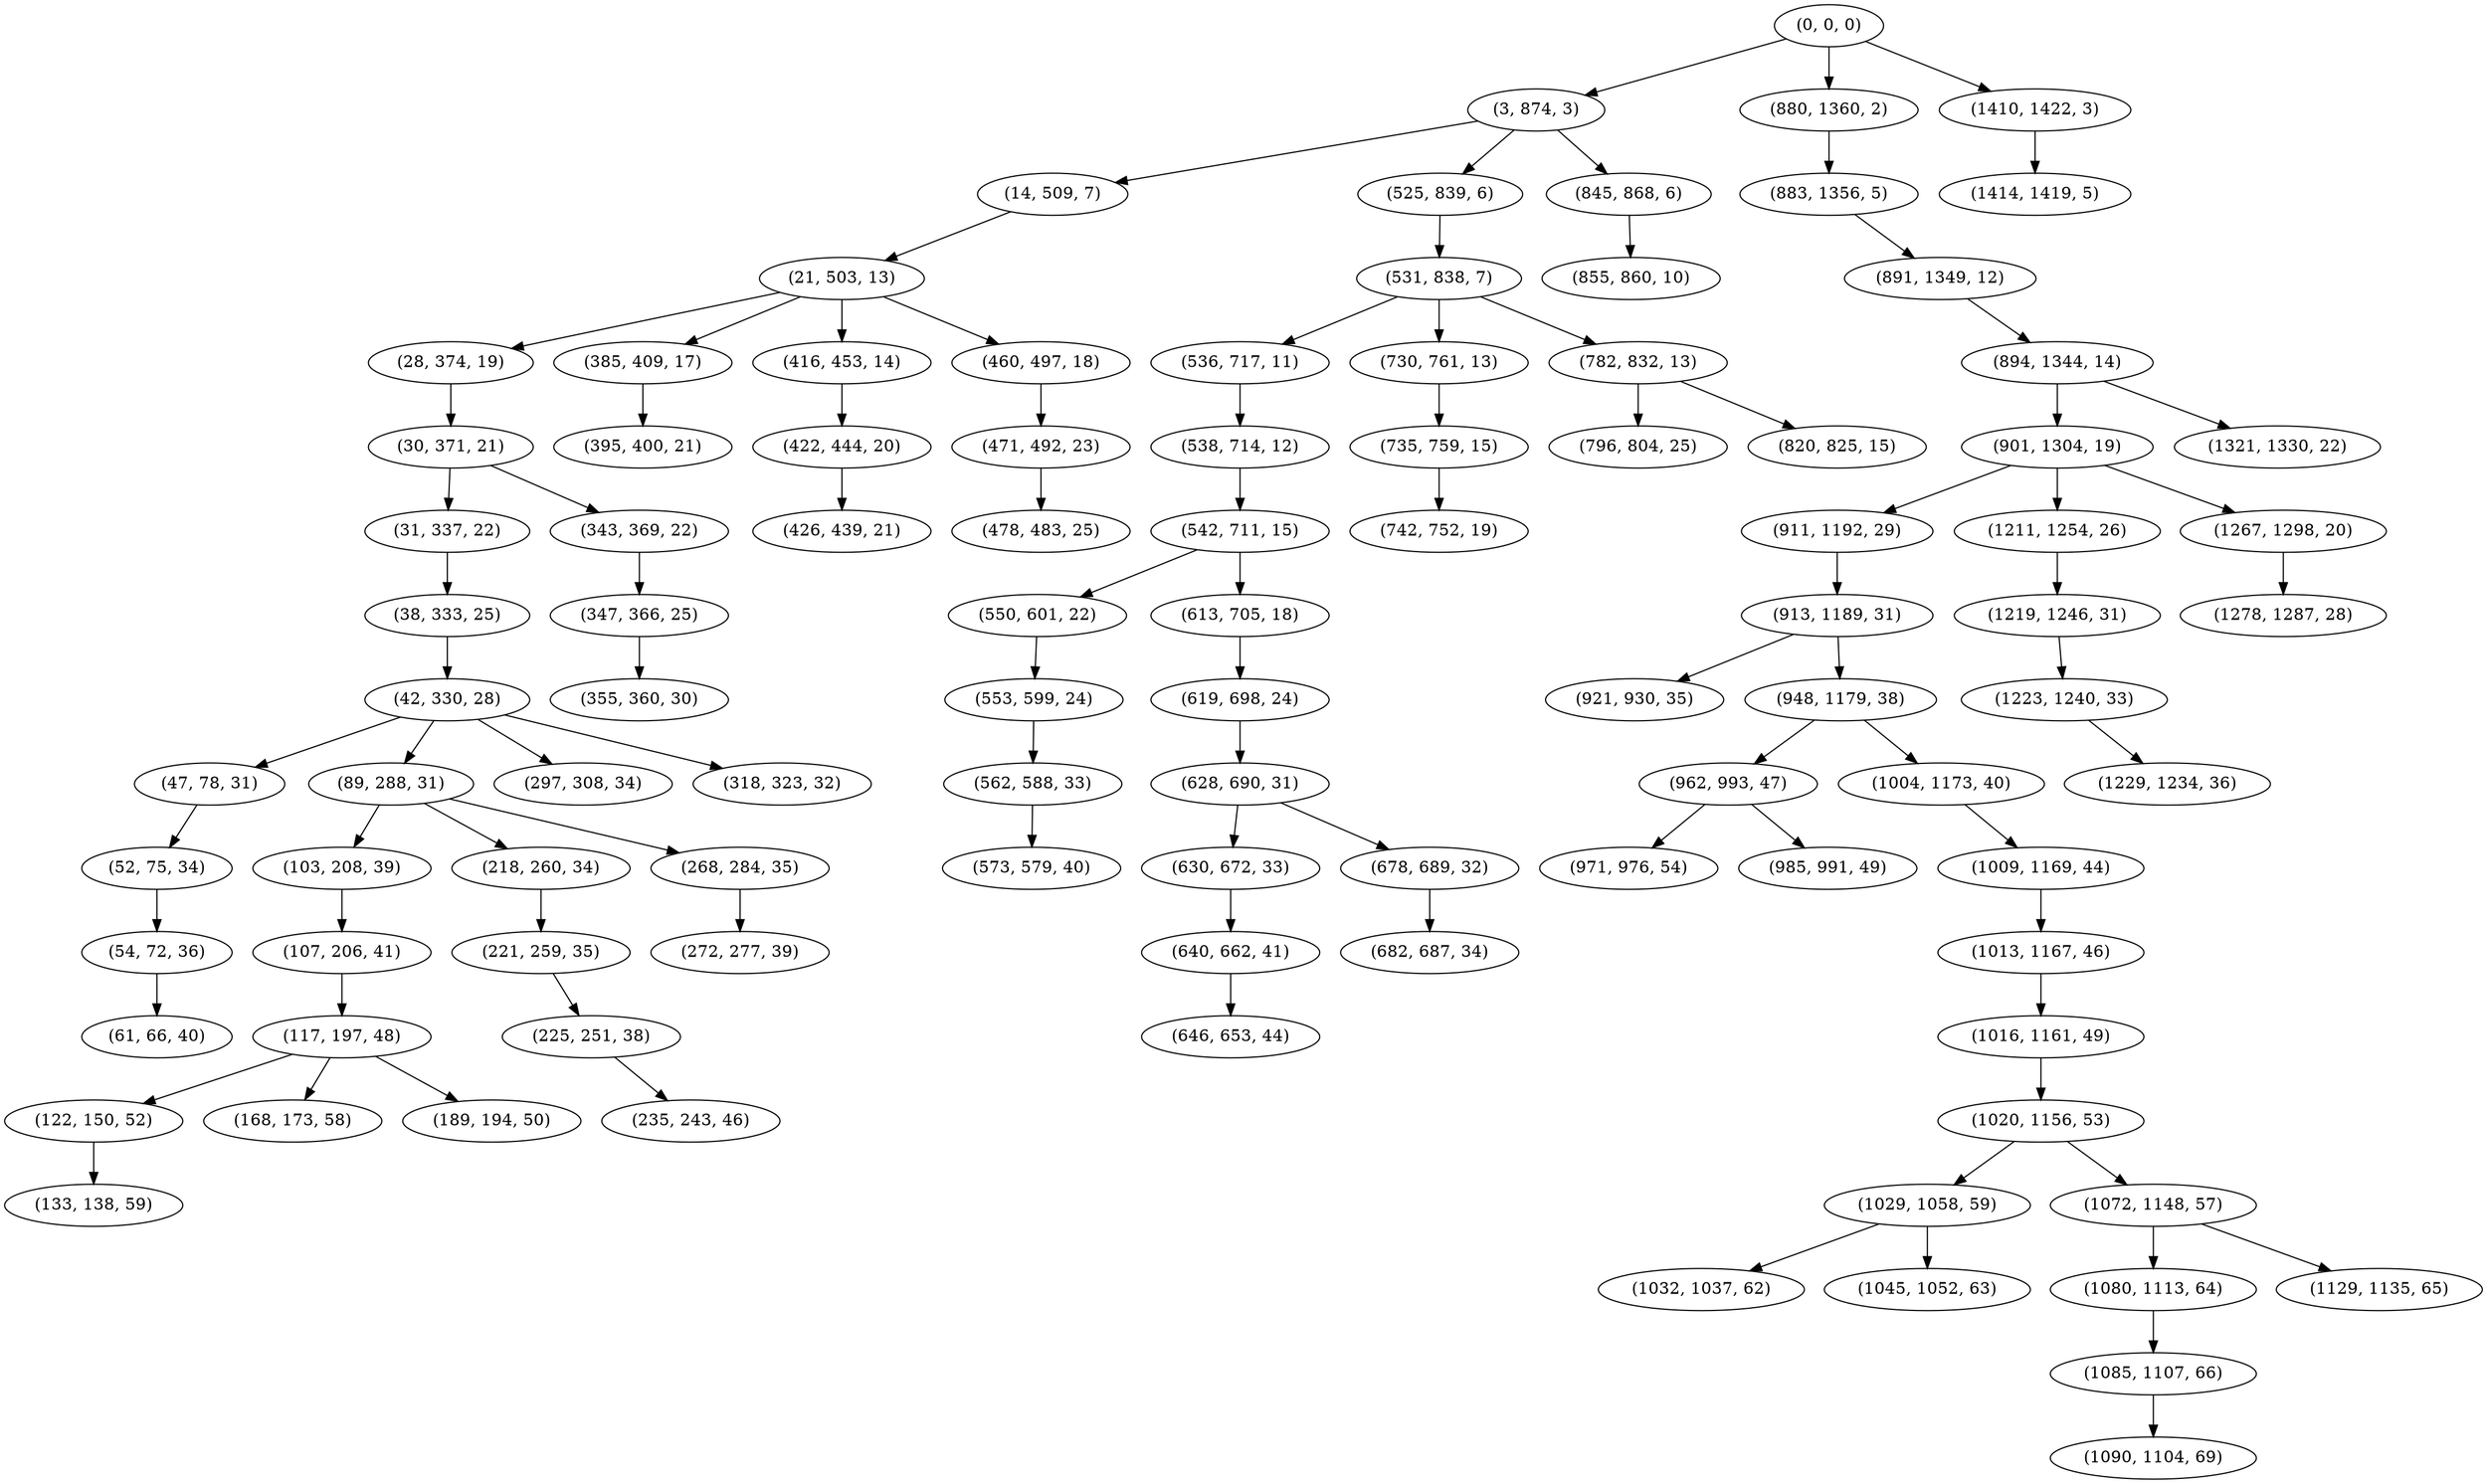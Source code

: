 digraph tree {
    "(0, 0, 0)";
    "(3, 874, 3)";
    "(14, 509, 7)";
    "(21, 503, 13)";
    "(28, 374, 19)";
    "(30, 371, 21)";
    "(31, 337, 22)";
    "(38, 333, 25)";
    "(42, 330, 28)";
    "(47, 78, 31)";
    "(52, 75, 34)";
    "(54, 72, 36)";
    "(61, 66, 40)";
    "(89, 288, 31)";
    "(103, 208, 39)";
    "(107, 206, 41)";
    "(117, 197, 48)";
    "(122, 150, 52)";
    "(133, 138, 59)";
    "(168, 173, 58)";
    "(189, 194, 50)";
    "(218, 260, 34)";
    "(221, 259, 35)";
    "(225, 251, 38)";
    "(235, 243, 46)";
    "(268, 284, 35)";
    "(272, 277, 39)";
    "(297, 308, 34)";
    "(318, 323, 32)";
    "(343, 369, 22)";
    "(347, 366, 25)";
    "(355, 360, 30)";
    "(385, 409, 17)";
    "(395, 400, 21)";
    "(416, 453, 14)";
    "(422, 444, 20)";
    "(426, 439, 21)";
    "(460, 497, 18)";
    "(471, 492, 23)";
    "(478, 483, 25)";
    "(525, 839, 6)";
    "(531, 838, 7)";
    "(536, 717, 11)";
    "(538, 714, 12)";
    "(542, 711, 15)";
    "(550, 601, 22)";
    "(553, 599, 24)";
    "(562, 588, 33)";
    "(573, 579, 40)";
    "(613, 705, 18)";
    "(619, 698, 24)";
    "(628, 690, 31)";
    "(630, 672, 33)";
    "(640, 662, 41)";
    "(646, 653, 44)";
    "(678, 689, 32)";
    "(682, 687, 34)";
    "(730, 761, 13)";
    "(735, 759, 15)";
    "(742, 752, 19)";
    "(782, 832, 13)";
    "(796, 804, 25)";
    "(820, 825, 15)";
    "(845, 868, 6)";
    "(855, 860, 10)";
    "(880, 1360, 2)";
    "(883, 1356, 5)";
    "(891, 1349, 12)";
    "(894, 1344, 14)";
    "(901, 1304, 19)";
    "(911, 1192, 29)";
    "(913, 1189, 31)";
    "(921, 930, 35)";
    "(948, 1179, 38)";
    "(962, 993, 47)";
    "(971, 976, 54)";
    "(985, 991, 49)";
    "(1004, 1173, 40)";
    "(1009, 1169, 44)";
    "(1013, 1167, 46)";
    "(1016, 1161, 49)";
    "(1020, 1156, 53)";
    "(1029, 1058, 59)";
    "(1032, 1037, 62)";
    "(1045, 1052, 63)";
    "(1072, 1148, 57)";
    "(1080, 1113, 64)";
    "(1085, 1107, 66)";
    "(1090, 1104, 69)";
    "(1129, 1135, 65)";
    "(1211, 1254, 26)";
    "(1219, 1246, 31)";
    "(1223, 1240, 33)";
    "(1229, 1234, 36)";
    "(1267, 1298, 20)";
    "(1278, 1287, 28)";
    "(1321, 1330, 22)";
    "(1410, 1422, 3)";
    "(1414, 1419, 5)";
    "(0, 0, 0)" -> "(3, 874, 3)";
    "(0, 0, 0)" -> "(880, 1360, 2)";
    "(0, 0, 0)" -> "(1410, 1422, 3)";
    "(3, 874, 3)" -> "(14, 509, 7)";
    "(3, 874, 3)" -> "(525, 839, 6)";
    "(3, 874, 3)" -> "(845, 868, 6)";
    "(14, 509, 7)" -> "(21, 503, 13)";
    "(21, 503, 13)" -> "(28, 374, 19)";
    "(21, 503, 13)" -> "(385, 409, 17)";
    "(21, 503, 13)" -> "(416, 453, 14)";
    "(21, 503, 13)" -> "(460, 497, 18)";
    "(28, 374, 19)" -> "(30, 371, 21)";
    "(30, 371, 21)" -> "(31, 337, 22)";
    "(30, 371, 21)" -> "(343, 369, 22)";
    "(31, 337, 22)" -> "(38, 333, 25)";
    "(38, 333, 25)" -> "(42, 330, 28)";
    "(42, 330, 28)" -> "(47, 78, 31)";
    "(42, 330, 28)" -> "(89, 288, 31)";
    "(42, 330, 28)" -> "(297, 308, 34)";
    "(42, 330, 28)" -> "(318, 323, 32)";
    "(47, 78, 31)" -> "(52, 75, 34)";
    "(52, 75, 34)" -> "(54, 72, 36)";
    "(54, 72, 36)" -> "(61, 66, 40)";
    "(89, 288, 31)" -> "(103, 208, 39)";
    "(89, 288, 31)" -> "(218, 260, 34)";
    "(89, 288, 31)" -> "(268, 284, 35)";
    "(103, 208, 39)" -> "(107, 206, 41)";
    "(107, 206, 41)" -> "(117, 197, 48)";
    "(117, 197, 48)" -> "(122, 150, 52)";
    "(117, 197, 48)" -> "(168, 173, 58)";
    "(117, 197, 48)" -> "(189, 194, 50)";
    "(122, 150, 52)" -> "(133, 138, 59)";
    "(218, 260, 34)" -> "(221, 259, 35)";
    "(221, 259, 35)" -> "(225, 251, 38)";
    "(225, 251, 38)" -> "(235, 243, 46)";
    "(268, 284, 35)" -> "(272, 277, 39)";
    "(343, 369, 22)" -> "(347, 366, 25)";
    "(347, 366, 25)" -> "(355, 360, 30)";
    "(385, 409, 17)" -> "(395, 400, 21)";
    "(416, 453, 14)" -> "(422, 444, 20)";
    "(422, 444, 20)" -> "(426, 439, 21)";
    "(460, 497, 18)" -> "(471, 492, 23)";
    "(471, 492, 23)" -> "(478, 483, 25)";
    "(525, 839, 6)" -> "(531, 838, 7)";
    "(531, 838, 7)" -> "(536, 717, 11)";
    "(531, 838, 7)" -> "(730, 761, 13)";
    "(531, 838, 7)" -> "(782, 832, 13)";
    "(536, 717, 11)" -> "(538, 714, 12)";
    "(538, 714, 12)" -> "(542, 711, 15)";
    "(542, 711, 15)" -> "(550, 601, 22)";
    "(542, 711, 15)" -> "(613, 705, 18)";
    "(550, 601, 22)" -> "(553, 599, 24)";
    "(553, 599, 24)" -> "(562, 588, 33)";
    "(562, 588, 33)" -> "(573, 579, 40)";
    "(613, 705, 18)" -> "(619, 698, 24)";
    "(619, 698, 24)" -> "(628, 690, 31)";
    "(628, 690, 31)" -> "(630, 672, 33)";
    "(628, 690, 31)" -> "(678, 689, 32)";
    "(630, 672, 33)" -> "(640, 662, 41)";
    "(640, 662, 41)" -> "(646, 653, 44)";
    "(678, 689, 32)" -> "(682, 687, 34)";
    "(730, 761, 13)" -> "(735, 759, 15)";
    "(735, 759, 15)" -> "(742, 752, 19)";
    "(782, 832, 13)" -> "(796, 804, 25)";
    "(782, 832, 13)" -> "(820, 825, 15)";
    "(845, 868, 6)" -> "(855, 860, 10)";
    "(880, 1360, 2)" -> "(883, 1356, 5)";
    "(883, 1356, 5)" -> "(891, 1349, 12)";
    "(891, 1349, 12)" -> "(894, 1344, 14)";
    "(894, 1344, 14)" -> "(901, 1304, 19)";
    "(894, 1344, 14)" -> "(1321, 1330, 22)";
    "(901, 1304, 19)" -> "(911, 1192, 29)";
    "(901, 1304, 19)" -> "(1211, 1254, 26)";
    "(901, 1304, 19)" -> "(1267, 1298, 20)";
    "(911, 1192, 29)" -> "(913, 1189, 31)";
    "(913, 1189, 31)" -> "(921, 930, 35)";
    "(913, 1189, 31)" -> "(948, 1179, 38)";
    "(948, 1179, 38)" -> "(962, 993, 47)";
    "(948, 1179, 38)" -> "(1004, 1173, 40)";
    "(962, 993, 47)" -> "(971, 976, 54)";
    "(962, 993, 47)" -> "(985, 991, 49)";
    "(1004, 1173, 40)" -> "(1009, 1169, 44)";
    "(1009, 1169, 44)" -> "(1013, 1167, 46)";
    "(1013, 1167, 46)" -> "(1016, 1161, 49)";
    "(1016, 1161, 49)" -> "(1020, 1156, 53)";
    "(1020, 1156, 53)" -> "(1029, 1058, 59)";
    "(1020, 1156, 53)" -> "(1072, 1148, 57)";
    "(1029, 1058, 59)" -> "(1032, 1037, 62)";
    "(1029, 1058, 59)" -> "(1045, 1052, 63)";
    "(1072, 1148, 57)" -> "(1080, 1113, 64)";
    "(1072, 1148, 57)" -> "(1129, 1135, 65)";
    "(1080, 1113, 64)" -> "(1085, 1107, 66)";
    "(1085, 1107, 66)" -> "(1090, 1104, 69)";
    "(1211, 1254, 26)" -> "(1219, 1246, 31)";
    "(1219, 1246, 31)" -> "(1223, 1240, 33)";
    "(1223, 1240, 33)" -> "(1229, 1234, 36)";
    "(1267, 1298, 20)" -> "(1278, 1287, 28)";
    "(1410, 1422, 3)" -> "(1414, 1419, 5)";
}
